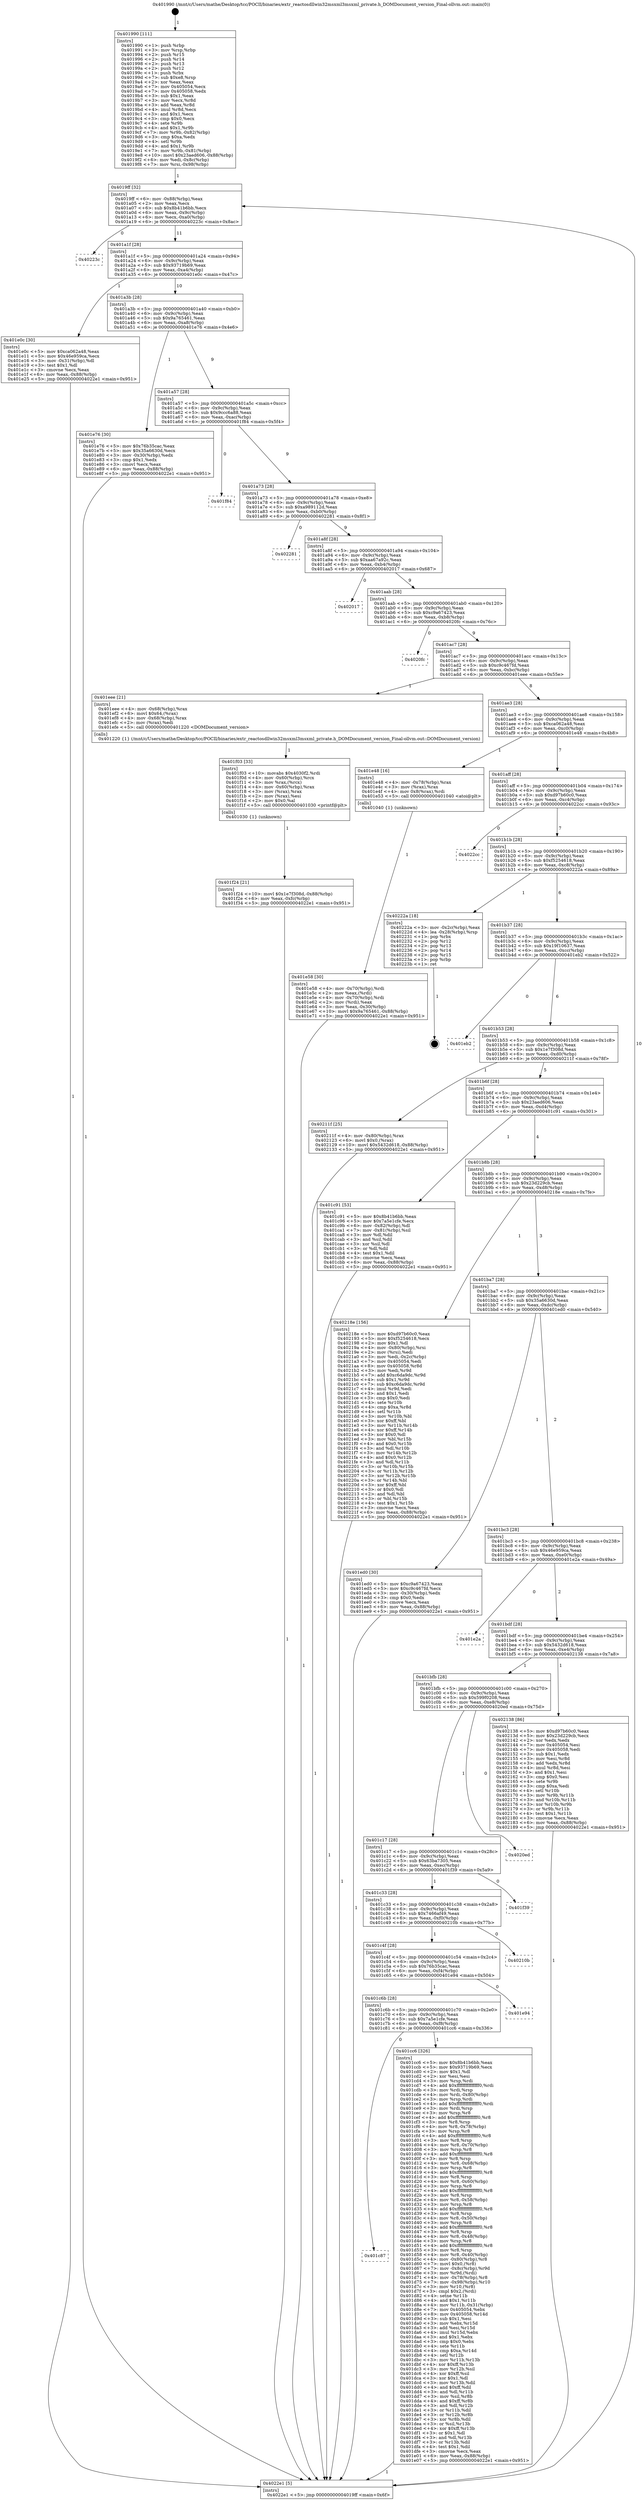 digraph "0x401990" {
  label = "0x401990 (/mnt/c/Users/mathe/Desktop/tcc/POCII/binaries/extr_reactosdllwin32msxml3msxml_private.h_DOMDocument_version_Final-ollvm.out::main(0))"
  labelloc = "t"
  node[shape=record]

  Entry [label="",width=0.3,height=0.3,shape=circle,fillcolor=black,style=filled]
  "0x4019ff" [label="{
     0x4019ff [32]\l
     | [instrs]\l
     &nbsp;&nbsp;0x4019ff \<+6\>: mov -0x88(%rbp),%eax\l
     &nbsp;&nbsp;0x401a05 \<+2\>: mov %eax,%ecx\l
     &nbsp;&nbsp;0x401a07 \<+6\>: sub $0x8b41b6bb,%ecx\l
     &nbsp;&nbsp;0x401a0d \<+6\>: mov %eax,-0x9c(%rbp)\l
     &nbsp;&nbsp;0x401a13 \<+6\>: mov %ecx,-0xa0(%rbp)\l
     &nbsp;&nbsp;0x401a19 \<+6\>: je 000000000040223c \<main+0x8ac\>\l
  }"]
  "0x40223c" [label="{
     0x40223c\l
  }", style=dashed]
  "0x401a1f" [label="{
     0x401a1f [28]\l
     | [instrs]\l
     &nbsp;&nbsp;0x401a1f \<+5\>: jmp 0000000000401a24 \<main+0x94\>\l
     &nbsp;&nbsp;0x401a24 \<+6\>: mov -0x9c(%rbp),%eax\l
     &nbsp;&nbsp;0x401a2a \<+5\>: sub $0x93719b69,%eax\l
     &nbsp;&nbsp;0x401a2f \<+6\>: mov %eax,-0xa4(%rbp)\l
     &nbsp;&nbsp;0x401a35 \<+6\>: je 0000000000401e0c \<main+0x47c\>\l
  }"]
  Exit [label="",width=0.3,height=0.3,shape=circle,fillcolor=black,style=filled,peripheries=2]
  "0x401e0c" [label="{
     0x401e0c [30]\l
     | [instrs]\l
     &nbsp;&nbsp;0x401e0c \<+5\>: mov $0xca062a48,%eax\l
     &nbsp;&nbsp;0x401e11 \<+5\>: mov $0x46e959ca,%ecx\l
     &nbsp;&nbsp;0x401e16 \<+3\>: mov -0x31(%rbp),%dl\l
     &nbsp;&nbsp;0x401e19 \<+3\>: test $0x1,%dl\l
     &nbsp;&nbsp;0x401e1c \<+3\>: cmovne %ecx,%eax\l
     &nbsp;&nbsp;0x401e1f \<+6\>: mov %eax,-0x88(%rbp)\l
     &nbsp;&nbsp;0x401e25 \<+5\>: jmp 00000000004022e1 \<main+0x951\>\l
  }"]
  "0x401a3b" [label="{
     0x401a3b [28]\l
     | [instrs]\l
     &nbsp;&nbsp;0x401a3b \<+5\>: jmp 0000000000401a40 \<main+0xb0\>\l
     &nbsp;&nbsp;0x401a40 \<+6\>: mov -0x9c(%rbp),%eax\l
     &nbsp;&nbsp;0x401a46 \<+5\>: sub $0x9a765461,%eax\l
     &nbsp;&nbsp;0x401a4b \<+6\>: mov %eax,-0xa8(%rbp)\l
     &nbsp;&nbsp;0x401a51 \<+6\>: je 0000000000401e76 \<main+0x4e6\>\l
  }"]
  "0x401f24" [label="{
     0x401f24 [21]\l
     | [instrs]\l
     &nbsp;&nbsp;0x401f24 \<+10\>: movl $0x1e7f308d,-0x88(%rbp)\l
     &nbsp;&nbsp;0x401f2e \<+6\>: mov %eax,-0xfc(%rbp)\l
     &nbsp;&nbsp;0x401f34 \<+5\>: jmp 00000000004022e1 \<main+0x951\>\l
  }"]
  "0x401e76" [label="{
     0x401e76 [30]\l
     | [instrs]\l
     &nbsp;&nbsp;0x401e76 \<+5\>: mov $0x76b35cac,%eax\l
     &nbsp;&nbsp;0x401e7b \<+5\>: mov $0x35a6630d,%ecx\l
     &nbsp;&nbsp;0x401e80 \<+3\>: mov -0x30(%rbp),%edx\l
     &nbsp;&nbsp;0x401e83 \<+3\>: cmp $0x1,%edx\l
     &nbsp;&nbsp;0x401e86 \<+3\>: cmovl %ecx,%eax\l
     &nbsp;&nbsp;0x401e89 \<+6\>: mov %eax,-0x88(%rbp)\l
     &nbsp;&nbsp;0x401e8f \<+5\>: jmp 00000000004022e1 \<main+0x951\>\l
  }"]
  "0x401a57" [label="{
     0x401a57 [28]\l
     | [instrs]\l
     &nbsp;&nbsp;0x401a57 \<+5\>: jmp 0000000000401a5c \<main+0xcc\>\l
     &nbsp;&nbsp;0x401a5c \<+6\>: mov -0x9c(%rbp),%eax\l
     &nbsp;&nbsp;0x401a62 \<+5\>: sub $0x9ccc6a88,%eax\l
     &nbsp;&nbsp;0x401a67 \<+6\>: mov %eax,-0xac(%rbp)\l
     &nbsp;&nbsp;0x401a6d \<+6\>: je 0000000000401f84 \<main+0x5f4\>\l
  }"]
  "0x401f03" [label="{
     0x401f03 [33]\l
     | [instrs]\l
     &nbsp;&nbsp;0x401f03 \<+10\>: movabs $0x4030f2,%rdi\l
     &nbsp;&nbsp;0x401f0d \<+4\>: mov -0x60(%rbp),%rcx\l
     &nbsp;&nbsp;0x401f11 \<+3\>: mov %rax,(%rcx)\l
     &nbsp;&nbsp;0x401f14 \<+4\>: mov -0x60(%rbp),%rax\l
     &nbsp;&nbsp;0x401f18 \<+3\>: mov (%rax),%rax\l
     &nbsp;&nbsp;0x401f1b \<+2\>: mov (%rax),%esi\l
     &nbsp;&nbsp;0x401f1d \<+2\>: mov $0x0,%al\l
     &nbsp;&nbsp;0x401f1f \<+5\>: call 0000000000401030 \<printf@plt\>\l
     | [calls]\l
     &nbsp;&nbsp;0x401030 \{1\} (unknown)\l
  }"]
  "0x401f84" [label="{
     0x401f84\l
  }", style=dashed]
  "0x401a73" [label="{
     0x401a73 [28]\l
     | [instrs]\l
     &nbsp;&nbsp;0x401a73 \<+5\>: jmp 0000000000401a78 \<main+0xe8\>\l
     &nbsp;&nbsp;0x401a78 \<+6\>: mov -0x9c(%rbp),%eax\l
     &nbsp;&nbsp;0x401a7e \<+5\>: sub $0xa989112d,%eax\l
     &nbsp;&nbsp;0x401a83 \<+6\>: mov %eax,-0xb0(%rbp)\l
     &nbsp;&nbsp;0x401a89 \<+6\>: je 0000000000402281 \<main+0x8f1\>\l
  }"]
  "0x401e58" [label="{
     0x401e58 [30]\l
     | [instrs]\l
     &nbsp;&nbsp;0x401e58 \<+4\>: mov -0x70(%rbp),%rdi\l
     &nbsp;&nbsp;0x401e5c \<+2\>: mov %eax,(%rdi)\l
     &nbsp;&nbsp;0x401e5e \<+4\>: mov -0x70(%rbp),%rdi\l
     &nbsp;&nbsp;0x401e62 \<+2\>: mov (%rdi),%eax\l
     &nbsp;&nbsp;0x401e64 \<+3\>: mov %eax,-0x30(%rbp)\l
     &nbsp;&nbsp;0x401e67 \<+10\>: movl $0x9a765461,-0x88(%rbp)\l
     &nbsp;&nbsp;0x401e71 \<+5\>: jmp 00000000004022e1 \<main+0x951\>\l
  }"]
  "0x402281" [label="{
     0x402281\l
  }", style=dashed]
  "0x401a8f" [label="{
     0x401a8f [28]\l
     | [instrs]\l
     &nbsp;&nbsp;0x401a8f \<+5\>: jmp 0000000000401a94 \<main+0x104\>\l
     &nbsp;&nbsp;0x401a94 \<+6\>: mov -0x9c(%rbp),%eax\l
     &nbsp;&nbsp;0x401a9a \<+5\>: sub $0xaa67a92c,%eax\l
     &nbsp;&nbsp;0x401a9f \<+6\>: mov %eax,-0xb4(%rbp)\l
     &nbsp;&nbsp;0x401aa5 \<+6\>: je 0000000000402017 \<main+0x687\>\l
  }"]
  "0x401c87" [label="{
     0x401c87\l
  }", style=dashed]
  "0x402017" [label="{
     0x402017\l
  }", style=dashed]
  "0x401aab" [label="{
     0x401aab [28]\l
     | [instrs]\l
     &nbsp;&nbsp;0x401aab \<+5\>: jmp 0000000000401ab0 \<main+0x120\>\l
     &nbsp;&nbsp;0x401ab0 \<+6\>: mov -0x9c(%rbp),%eax\l
     &nbsp;&nbsp;0x401ab6 \<+5\>: sub $0xc9a67423,%eax\l
     &nbsp;&nbsp;0x401abb \<+6\>: mov %eax,-0xb8(%rbp)\l
     &nbsp;&nbsp;0x401ac1 \<+6\>: je 00000000004020fc \<main+0x76c\>\l
  }"]
  "0x401cc6" [label="{
     0x401cc6 [326]\l
     | [instrs]\l
     &nbsp;&nbsp;0x401cc6 \<+5\>: mov $0x8b41b6bb,%eax\l
     &nbsp;&nbsp;0x401ccb \<+5\>: mov $0x93719b69,%ecx\l
     &nbsp;&nbsp;0x401cd0 \<+2\>: mov $0x1,%dl\l
     &nbsp;&nbsp;0x401cd2 \<+2\>: xor %esi,%esi\l
     &nbsp;&nbsp;0x401cd4 \<+3\>: mov %rsp,%rdi\l
     &nbsp;&nbsp;0x401cd7 \<+4\>: add $0xfffffffffffffff0,%rdi\l
     &nbsp;&nbsp;0x401cdb \<+3\>: mov %rdi,%rsp\l
     &nbsp;&nbsp;0x401cde \<+4\>: mov %rdi,-0x80(%rbp)\l
     &nbsp;&nbsp;0x401ce2 \<+3\>: mov %rsp,%rdi\l
     &nbsp;&nbsp;0x401ce5 \<+4\>: add $0xfffffffffffffff0,%rdi\l
     &nbsp;&nbsp;0x401ce9 \<+3\>: mov %rdi,%rsp\l
     &nbsp;&nbsp;0x401cec \<+3\>: mov %rsp,%r8\l
     &nbsp;&nbsp;0x401cef \<+4\>: add $0xfffffffffffffff0,%r8\l
     &nbsp;&nbsp;0x401cf3 \<+3\>: mov %r8,%rsp\l
     &nbsp;&nbsp;0x401cf6 \<+4\>: mov %r8,-0x78(%rbp)\l
     &nbsp;&nbsp;0x401cfa \<+3\>: mov %rsp,%r8\l
     &nbsp;&nbsp;0x401cfd \<+4\>: add $0xfffffffffffffff0,%r8\l
     &nbsp;&nbsp;0x401d01 \<+3\>: mov %r8,%rsp\l
     &nbsp;&nbsp;0x401d04 \<+4\>: mov %r8,-0x70(%rbp)\l
     &nbsp;&nbsp;0x401d08 \<+3\>: mov %rsp,%r8\l
     &nbsp;&nbsp;0x401d0b \<+4\>: add $0xfffffffffffffff0,%r8\l
     &nbsp;&nbsp;0x401d0f \<+3\>: mov %r8,%rsp\l
     &nbsp;&nbsp;0x401d12 \<+4\>: mov %r8,-0x68(%rbp)\l
     &nbsp;&nbsp;0x401d16 \<+3\>: mov %rsp,%r8\l
     &nbsp;&nbsp;0x401d19 \<+4\>: add $0xfffffffffffffff0,%r8\l
     &nbsp;&nbsp;0x401d1d \<+3\>: mov %r8,%rsp\l
     &nbsp;&nbsp;0x401d20 \<+4\>: mov %r8,-0x60(%rbp)\l
     &nbsp;&nbsp;0x401d24 \<+3\>: mov %rsp,%r8\l
     &nbsp;&nbsp;0x401d27 \<+4\>: add $0xfffffffffffffff0,%r8\l
     &nbsp;&nbsp;0x401d2b \<+3\>: mov %r8,%rsp\l
     &nbsp;&nbsp;0x401d2e \<+4\>: mov %r8,-0x58(%rbp)\l
     &nbsp;&nbsp;0x401d32 \<+3\>: mov %rsp,%r8\l
     &nbsp;&nbsp;0x401d35 \<+4\>: add $0xfffffffffffffff0,%r8\l
     &nbsp;&nbsp;0x401d39 \<+3\>: mov %r8,%rsp\l
     &nbsp;&nbsp;0x401d3c \<+4\>: mov %r8,-0x50(%rbp)\l
     &nbsp;&nbsp;0x401d40 \<+3\>: mov %rsp,%r8\l
     &nbsp;&nbsp;0x401d43 \<+4\>: add $0xfffffffffffffff0,%r8\l
     &nbsp;&nbsp;0x401d47 \<+3\>: mov %r8,%rsp\l
     &nbsp;&nbsp;0x401d4a \<+4\>: mov %r8,-0x48(%rbp)\l
     &nbsp;&nbsp;0x401d4e \<+3\>: mov %rsp,%r8\l
     &nbsp;&nbsp;0x401d51 \<+4\>: add $0xfffffffffffffff0,%r8\l
     &nbsp;&nbsp;0x401d55 \<+3\>: mov %r8,%rsp\l
     &nbsp;&nbsp;0x401d58 \<+4\>: mov %r8,-0x40(%rbp)\l
     &nbsp;&nbsp;0x401d5c \<+4\>: mov -0x80(%rbp),%r8\l
     &nbsp;&nbsp;0x401d60 \<+7\>: movl $0x0,(%r8)\l
     &nbsp;&nbsp;0x401d67 \<+7\>: mov -0x8c(%rbp),%r9d\l
     &nbsp;&nbsp;0x401d6e \<+3\>: mov %r9d,(%rdi)\l
     &nbsp;&nbsp;0x401d71 \<+4\>: mov -0x78(%rbp),%r8\l
     &nbsp;&nbsp;0x401d75 \<+7\>: mov -0x98(%rbp),%r10\l
     &nbsp;&nbsp;0x401d7c \<+3\>: mov %r10,(%r8)\l
     &nbsp;&nbsp;0x401d7f \<+3\>: cmpl $0x2,(%rdi)\l
     &nbsp;&nbsp;0x401d82 \<+4\>: setne %r11b\l
     &nbsp;&nbsp;0x401d86 \<+4\>: and $0x1,%r11b\l
     &nbsp;&nbsp;0x401d8a \<+4\>: mov %r11b,-0x31(%rbp)\l
     &nbsp;&nbsp;0x401d8e \<+7\>: mov 0x405054,%ebx\l
     &nbsp;&nbsp;0x401d95 \<+8\>: mov 0x405058,%r14d\l
     &nbsp;&nbsp;0x401d9d \<+3\>: sub $0x1,%esi\l
     &nbsp;&nbsp;0x401da0 \<+3\>: mov %ebx,%r15d\l
     &nbsp;&nbsp;0x401da3 \<+3\>: add %esi,%r15d\l
     &nbsp;&nbsp;0x401da6 \<+4\>: imul %r15d,%ebx\l
     &nbsp;&nbsp;0x401daa \<+3\>: and $0x1,%ebx\l
     &nbsp;&nbsp;0x401dad \<+3\>: cmp $0x0,%ebx\l
     &nbsp;&nbsp;0x401db0 \<+4\>: sete %r11b\l
     &nbsp;&nbsp;0x401db4 \<+4\>: cmp $0xa,%r14d\l
     &nbsp;&nbsp;0x401db8 \<+4\>: setl %r12b\l
     &nbsp;&nbsp;0x401dbc \<+3\>: mov %r11b,%r13b\l
     &nbsp;&nbsp;0x401dbf \<+4\>: xor $0xff,%r13b\l
     &nbsp;&nbsp;0x401dc3 \<+3\>: mov %r12b,%sil\l
     &nbsp;&nbsp;0x401dc6 \<+4\>: xor $0xff,%sil\l
     &nbsp;&nbsp;0x401dca \<+3\>: xor $0x1,%dl\l
     &nbsp;&nbsp;0x401dcd \<+3\>: mov %r13b,%dil\l
     &nbsp;&nbsp;0x401dd0 \<+4\>: and $0xff,%dil\l
     &nbsp;&nbsp;0x401dd4 \<+3\>: and %dl,%r11b\l
     &nbsp;&nbsp;0x401dd7 \<+3\>: mov %sil,%r8b\l
     &nbsp;&nbsp;0x401dda \<+4\>: and $0xff,%r8b\l
     &nbsp;&nbsp;0x401dde \<+3\>: and %dl,%r12b\l
     &nbsp;&nbsp;0x401de1 \<+3\>: or %r11b,%dil\l
     &nbsp;&nbsp;0x401de4 \<+3\>: or %r12b,%r8b\l
     &nbsp;&nbsp;0x401de7 \<+3\>: xor %r8b,%dil\l
     &nbsp;&nbsp;0x401dea \<+3\>: or %sil,%r13b\l
     &nbsp;&nbsp;0x401ded \<+4\>: xor $0xff,%r13b\l
     &nbsp;&nbsp;0x401df1 \<+3\>: or $0x1,%dl\l
     &nbsp;&nbsp;0x401df4 \<+3\>: and %dl,%r13b\l
     &nbsp;&nbsp;0x401df7 \<+3\>: or %r13b,%dil\l
     &nbsp;&nbsp;0x401dfa \<+4\>: test $0x1,%dil\l
     &nbsp;&nbsp;0x401dfe \<+3\>: cmovne %ecx,%eax\l
     &nbsp;&nbsp;0x401e01 \<+6\>: mov %eax,-0x88(%rbp)\l
     &nbsp;&nbsp;0x401e07 \<+5\>: jmp 00000000004022e1 \<main+0x951\>\l
  }"]
  "0x4020fc" [label="{
     0x4020fc\l
  }", style=dashed]
  "0x401ac7" [label="{
     0x401ac7 [28]\l
     | [instrs]\l
     &nbsp;&nbsp;0x401ac7 \<+5\>: jmp 0000000000401acc \<main+0x13c\>\l
     &nbsp;&nbsp;0x401acc \<+6\>: mov -0x9c(%rbp),%eax\l
     &nbsp;&nbsp;0x401ad2 \<+5\>: sub $0xc9c467fd,%eax\l
     &nbsp;&nbsp;0x401ad7 \<+6\>: mov %eax,-0xbc(%rbp)\l
     &nbsp;&nbsp;0x401add \<+6\>: je 0000000000401eee \<main+0x55e\>\l
  }"]
  "0x401c6b" [label="{
     0x401c6b [28]\l
     | [instrs]\l
     &nbsp;&nbsp;0x401c6b \<+5\>: jmp 0000000000401c70 \<main+0x2e0\>\l
     &nbsp;&nbsp;0x401c70 \<+6\>: mov -0x9c(%rbp),%eax\l
     &nbsp;&nbsp;0x401c76 \<+5\>: sub $0x7a5e1cfe,%eax\l
     &nbsp;&nbsp;0x401c7b \<+6\>: mov %eax,-0xf8(%rbp)\l
     &nbsp;&nbsp;0x401c81 \<+6\>: je 0000000000401cc6 \<main+0x336\>\l
  }"]
  "0x401eee" [label="{
     0x401eee [21]\l
     | [instrs]\l
     &nbsp;&nbsp;0x401eee \<+4\>: mov -0x68(%rbp),%rax\l
     &nbsp;&nbsp;0x401ef2 \<+6\>: movl $0x64,(%rax)\l
     &nbsp;&nbsp;0x401ef8 \<+4\>: mov -0x68(%rbp),%rax\l
     &nbsp;&nbsp;0x401efc \<+2\>: mov (%rax),%edi\l
     &nbsp;&nbsp;0x401efe \<+5\>: call 0000000000401220 \<DOMDocument_version\>\l
     | [calls]\l
     &nbsp;&nbsp;0x401220 \{1\} (/mnt/c/Users/mathe/Desktop/tcc/POCII/binaries/extr_reactosdllwin32msxml3msxml_private.h_DOMDocument_version_Final-ollvm.out::DOMDocument_version)\l
  }"]
  "0x401ae3" [label="{
     0x401ae3 [28]\l
     | [instrs]\l
     &nbsp;&nbsp;0x401ae3 \<+5\>: jmp 0000000000401ae8 \<main+0x158\>\l
     &nbsp;&nbsp;0x401ae8 \<+6\>: mov -0x9c(%rbp),%eax\l
     &nbsp;&nbsp;0x401aee \<+5\>: sub $0xca062a48,%eax\l
     &nbsp;&nbsp;0x401af3 \<+6\>: mov %eax,-0xc0(%rbp)\l
     &nbsp;&nbsp;0x401af9 \<+6\>: je 0000000000401e48 \<main+0x4b8\>\l
  }"]
  "0x401e94" [label="{
     0x401e94\l
  }", style=dashed]
  "0x401e48" [label="{
     0x401e48 [16]\l
     | [instrs]\l
     &nbsp;&nbsp;0x401e48 \<+4\>: mov -0x78(%rbp),%rax\l
     &nbsp;&nbsp;0x401e4c \<+3\>: mov (%rax),%rax\l
     &nbsp;&nbsp;0x401e4f \<+4\>: mov 0x8(%rax),%rdi\l
     &nbsp;&nbsp;0x401e53 \<+5\>: call 0000000000401040 \<atoi@plt\>\l
     | [calls]\l
     &nbsp;&nbsp;0x401040 \{1\} (unknown)\l
  }"]
  "0x401aff" [label="{
     0x401aff [28]\l
     | [instrs]\l
     &nbsp;&nbsp;0x401aff \<+5\>: jmp 0000000000401b04 \<main+0x174\>\l
     &nbsp;&nbsp;0x401b04 \<+6\>: mov -0x9c(%rbp),%eax\l
     &nbsp;&nbsp;0x401b0a \<+5\>: sub $0xd97b60c0,%eax\l
     &nbsp;&nbsp;0x401b0f \<+6\>: mov %eax,-0xc4(%rbp)\l
     &nbsp;&nbsp;0x401b15 \<+6\>: je 00000000004022cc \<main+0x93c\>\l
  }"]
  "0x401c4f" [label="{
     0x401c4f [28]\l
     | [instrs]\l
     &nbsp;&nbsp;0x401c4f \<+5\>: jmp 0000000000401c54 \<main+0x2c4\>\l
     &nbsp;&nbsp;0x401c54 \<+6\>: mov -0x9c(%rbp),%eax\l
     &nbsp;&nbsp;0x401c5a \<+5\>: sub $0x76b35cac,%eax\l
     &nbsp;&nbsp;0x401c5f \<+6\>: mov %eax,-0xf4(%rbp)\l
     &nbsp;&nbsp;0x401c65 \<+6\>: je 0000000000401e94 \<main+0x504\>\l
  }"]
  "0x4022cc" [label="{
     0x4022cc\l
  }", style=dashed]
  "0x401b1b" [label="{
     0x401b1b [28]\l
     | [instrs]\l
     &nbsp;&nbsp;0x401b1b \<+5\>: jmp 0000000000401b20 \<main+0x190\>\l
     &nbsp;&nbsp;0x401b20 \<+6\>: mov -0x9c(%rbp),%eax\l
     &nbsp;&nbsp;0x401b26 \<+5\>: sub $0xf5254618,%eax\l
     &nbsp;&nbsp;0x401b2b \<+6\>: mov %eax,-0xc8(%rbp)\l
     &nbsp;&nbsp;0x401b31 \<+6\>: je 000000000040222a \<main+0x89a\>\l
  }"]
  "0x40210b" [label="{
     0x40210b\l
  }", style=dashed]
  "0x40222a" [label="{
     0x40222a [18]\l
     | [instrs]\l
     &nbsp;&nbsp;0x40222a \<+3\>: mov -0x2c(%rbp),%eax\l
     &nbsp;&nbsp;0x40222d \<+4\>: lea -0x28(%rbp),%rsp\l
     &nbsp;&nbsp;0x402231 \<+1\>: pop %rbx\l
     &nbsp;&nbsp;0x402232 \<+2\>: pop %r12\l
     &nbsp;&nbsp;0x402234 \<+2\>: pop %r13\l
     &nbsp;&nbsp;0x402236 \<+2\>: pop %r14\l
     &nbsp;&nbsp;0x402238 \<+2\>: pop %r15\l
     &nbsp;&nbsp;0x40223a \<+1\>: pop %rbp\l
     &nbsp;&nbsp;0x40223b \<+1\>: ret\l
  }"]
  "0x401b37" [label="{
     0x401b37 [28]\l
     | [instrs]\l
     &nbsp;&nbsp;0x401b37 \<+5\>: jmp 0000000000401b3c \<main+0x1ac\>\l
     &nbsp;&nbsp;0x401b3c \<+6\>: mov -0x9c(%rbp),%eax\l
     &nbsp;&nbsp;0x401b42 \<+5\>: sub $0x19f10637,%eax\l
     &nbsp;&nbsp;0x401b47 \<+6\>: mov %eax,-0xcc(%rbp)\l
     &nbsp;&nbsp;0x401b4d \<+6\>: je 0000000000401eb2 \<main+0x522\>\l
  }"]
  "0x401c33" [label="{
     0x401c33 [28]\l
     | [instrs]\l
     &nbsp;&nbsp;0x401c33 \<+5\>: jmp 0000000000401c38 \<main+0x2a8\>\l
     &nbsp;&nbsp;0x401c38 \<+6\>: mov -0x9c(%rbp),%eax\l
     &nbsp;&nbsp;0x401c3e \<+5\>: sub $0x7466af49,%eax\l
     &nbsp;&nbsp;0x401c43 \<+6\>: mov %eax,-0xf0(%rbp)\l
     &nbsp;&nbsp;0x401c49 \<+6\>: je 000000000040210b \<main+0x77b\>\l
  }"]
  "0x401eb2" [label="{
     0x401eb2\l
  }", style=dashed]
  "0x401b53" [label="{
     0x401b53 [28]\l
     | [instrs]\l
     &nbsp;&nbsp;0x401b53 \<+5\>: jmp 0000000000401b58 \<main+0x1c8\>\l
     &nbsp;&nbsp;0x401b58 \<+6\>: mov -0x9c(%rbp),%eax\l
     &nbsp;&nbsp;0x401b5e \<+5\>: sub $0x1e7f308d,%eax\l
     &nbsp;&nbsp;0x401b63 \<+6\>: mov %eax,-0xd0(%rbp)\l
     &nbsp;&nbsp;0x401b69 \<+6\>: je 000000000040211f \<main+0x78f\>\l
  }"]
  "0x401f39" [label="{
     0x401f39\l
  }", style=dashed]
  "0x40211f" [label="{
     0x40211f [25]\l
     | [instrs]\l
     &nbsp;&nbsp;0x40211f \<+4\>: mov -0x80(%rbp),%rax\l
     &nbsp;&nbsp;0x402123 \<+6\>: movl $0x0,(%rax)\l
     &nbsp;&nbsp;0x402129 \<+10\>: movl $0x5432d618,-0x88(%rbp)\l
     &nbsp;&nbsp;0x402133 \<+5\>: jmp 00000000004022e1 \<main+0x951\>\l
  }"]
  "0x401b6f" [label="{
     0x401b6f [28]\l
     | [instrs]\l
     &nbsp;&nbsp;0x401b6f \<+5\>: jmp 0000000000401b74 \<main+0x1e4\>\l
     &nbsp;&nbsp;0x401b74 \<+6\>: mov -0x9c(%rbp),%eax\l
     &nbsp;&nbsp;0x401b7a \<+5\>: sub $0x23aed606,%eax\l
     &nbsp;&nbsp;0x401b7f \<+6\>: mov %eax,-0xd4(%rbp)\l
     &nbsp;&nbsp;0x401b85 \<+6\>: je 0000000000401c91 \<main+0x301\>\l
  }"]
  "0x401c17" [label="{
     0x401c17 [28]\l
     | [instrs]\l
     &nbsp;&nbsp;0x401c17 \<+5\>: jmp 0000000000401c1c \<main+0x28c\>\l
     &nbsp;&nbsp;0x401c1c \<+6\>: mov -0x9c(%rbp),%eax\l
     &nbsp;&nbsp;0x401c22 \<+5\>: sub $0x63ba7305,%eax\l
     &nbsp;&nbsp;0x401c27 \<+6\>: mov %eax,-0xec(%rbp)\l
     &nbsp;&nbsp;0x401c2d \<+6\>: je 0000000000401f39 \<main+0x5a9\>\l
  }"]
  "0x401c91" [label="{
     0x401c91 [53]\l
     | [instrs]\l
     &nbsp;&nbsp;0x401c91 \<+5\>: mov $0x8b41b6bb,%eax\l
     &nbsp;&nbsp;0x401c96 \<+5\>: mov $0x7a5e1cfe,%ecx\l
     &nbsp;&nbsp;0x401c9b \<+6\>: mov -0x82(%rbp),%dl\l
     &nbsp;&nbsp;0x401ca1 \<+7\>: mov -0x81(%rbp),%sil\l
     &nbsp;&nbsp;0x401ca8 \<+3\>: mov %dl,%dil\l
     &nbsp;&nbsp;0x401cab \<+3\>: and %sil,%dil\l
     &nbsp;&nbsp;0x401cae \<+3\>: xor %sil,%dl\l
     &nbsp;&nbsp;0x401cb1 \<+3\>: or %dl,%dil\l
     &nbsp;&nbsp;0x401cb4 \<+4\>: test $0x1,%dil\l
     &nbsp;&nbsp;0x401cb8 \<+3\>: cmovne %ecx,%eax\l
     &nbsp;&nbsp;0x401cbb \<+6\>: mov %eax,-0x88(%rbp)\l
     &nbsp;&nbsp;0x401cc1 \<+5\>: jmp 00000000004022e1 \<main+0x951\>\l
  }"]
  "0x401b8b" [label="{
     0x401b8b [28]\l
     | [instrs]\l
     &nbsp;&nbsp;0x401b8b \<+5\>: jmp 0000000000401b90 \<main+0x200\>\l
     &nbsp;&nbsp;0x401b90 \<+6\>: mov -0x9c(%rbp),%eax\l
     &nbsp;&nbsp;0x401b96 \<+5\>: sub $0x23d229cb,%eax\l
     &nbsp;&nbsp;0x401b9b \<+6\>: mov %eax,-0xd8(%rbp)\l
     &nbsp;&nbsp;0x401ba1 \<+6\>: je 000000000040218e \<main+0x7fe\>\l
  }"]
  "0x4022e1" [label="{
     0x4022e1 [5]\l
     | [instrs]\l
     &nbsp;&nbsp;0x4022e1 \<+5\>: jmp 00000000004019ff \<main+0x6f\>\l
  }"]
  "0x401990" [label="{
     0x401990 [111]\l
     | [instrs]\l
     &nbsp;&nbsp;0x401990 \<+1\>: push %rbp\l
     &nbsp;&nbsp;0x401991 \<+3\>: mov %rsp,%rbp\l
     &nbsp;&nbsp;0x401994 \<+2\>: push %r15\l
     &nbsp;&nbsp;0x401996 \<+2\>: push %r14\l
     &nbsp;&nbsp;0x401998 \<+2\>: push %r13\l
     &nbsp;&nbsp;0x40199a \<+2\>: push %r12\l
     &nbsp;&nbsp;0x40199c \<+1\>: push %rbx\l
     &nbsp;&nbsp;0x40199d \<+7\>: sub $0xe8,%rsp\l
     &nbsp;&nbsp;0x4019a4 \<+2\>: xor %eax,%eax\l
     &nbsp;&nbsp;0x4019a6 \<+7\>: mov 0x405054,%ecx\l
     &nbsp;&nbsp;0x4019ad \<+7\>: mov 0x405058,%edx\l
     &nbsp;&nbsp;0x4019b4 \<+3\>: sub $0x1,%eax\l
     &nbsp;&nbsp;0x4019b7 \<+3\>: mov %ecx,%r8d\l
     &nbsp;&nbsp;0x4019ba \<+3\>: add %eax,%r8d\l
     &nbsp;&nbsp;0x4019bd \<+4\>: imul %r8d,%ecx\l
     &nbsp;&nbsp;0x4019c1 \<+3\>: and $0x1,%ecx\l
     &nbsp;&nbsp;0x4019c4 \<+3\>: cmp $0x0,%ecx\l
     &nbsp;&nbsp;0x4019c7 \<+4\>: sete %r9b\l
     &nbsp;&nbsp;0x4019cb \<+4\>: and $0x1,%r9b\l
     &nbsp;&nbsp;0x4019cf \<+7\>: mov %r9b,-0x82(%rbp)\l
     &nbsp;&nbsp;0x4019d6 \<+3\>: cmp $0xa,%edx\l
     &nbsp;&nbsp;0x4019d9 \<+4\>: setl %r9b\l
     &nbsp;&nbsp;0x4019dd \<+4\>: and $0x1,%r9b\l
     &nbsp;&nbsp;0x4019e1 \<+7\>: mov %r9b,-0x81(%rbp)\l
     &nbsp;&nbsp;0x4019e8 \<+10\>: movl $0x23aed606,-0x88(%rbp)\l
     &nbsp;&nbsp;0x4019f2 \<+6\>: mov %edi,-0x8c(%rbp)\l
     &nbsp;&nbsp;0x4019f8 \<+7\>: mov %rsi,-0x98(%rbp)\l
  }"]
  "0x4020ed" [label="{
     0x4020ed\l
  }", style=dashed]
  "0x40218e" [label="{
     0x40218e [156]\l
     | [instrs]\l
     &nbsp;&nbsp;0x40218e \<+5\>: mov $0xd97b60c0,%eax\l
     &nbsp;&nbsp;0x402193 \<+5\>: mov $0xf5254618,%ecx\l
     &nbsp;&nbsp;0x402198 \<+2\>: mov $0x1,%dl\l
     &nbsp;&nbsp;0x40219a \<+4\>: mov -0x80(%rbp),%rsi\l
     &nbsp;&nbsp;0x40219e \<+2\>: mov (%rsi),%edi\l
     &nbsp;&nbsp;0x4021a0 \<+3\>: mov %edi,-0x2c(%rbp)\l
     &nbsp;&nbsp;0x4021a3 \<+7\>: mov 0x405054,%edi\l
     &nbsp;&nbsp;0x4021aa \<+8\>: mov 0x405058,%r8d\l
     &nbsp;&nbsp;0x4021b2 \<+3\>: mov %edi,%r9d\l
     &nbsp;&nbsp;0x4021b5 \<+7\>: add $0xc6da9dc,%r9d\l
     &nbsp;&nbsp;0x4021bc \<+4\>: sub $0x1,%r9d\l
     &nbsp;&nbsp;0x4021c0 \<+7\>: sub $0xc6da9dc,%r9d\l
     &nbsp;&nbsp;0x4021c7 \<+4\>: imul %r9d,%edi\l
     &nbsp;&nbsp;0x4021cb \<+3\>: and $0x1,%edi\l
     &nbsp;&nbsp;0x4021ce \<+3\>: cmp $0x0,%edi\l
     &nbsp;&nbsp;0x4021d1 \<+4\>: sete %r10b\l
     &nbsp;&nbsp;0x4021d5 \<+4\>: cmp $0xa,%r8d\l
     &nbsp;&nbsp;0x4021d9 \<+4\>: setl %r11b\l
     &nbsp;&nbsp;0x4021dd \<+3\>: mov %r10b,%bl\l
     &nbsp;&nbsp;0x4021e0 \<+3\>: xor $0xff,%bl\l
     &nbsp;&nbsp;0x4021e3 \<+3\>: mov %r11b,%r14b\l
     &nbsp;&nbsp;0x4021e6 \<+4\>: xor $0xff,%r14b\l
     &nbsp;&nbsp;0x4021ea \<+3\>: xor $0x0,%dl\l
     &nbsp;&nbsp;0x4021ed \<+3\>: mov %bl,%r15b\l
     &nbsp;&nbsp;0x4021f0 \<+4\>: and $0x0,%r15b\l
     &nbsp;&nbsp;0x4021f4 \<+3\>: and %dl,%r10b\l
     &nbsp;&nbsp;0x4021f7 \<+3\>: mov %r14b,%r12b\l
     &nbsp;&nbsp;0x4021fa \<+4\>: and $0x0,%r12b\l
     &nbsp;&nbsp;0x4021fe \<+3\>: and %dl,%r11b\l
     &nbsp;&nbsp;0x402201 \<+3\>: or %r10b,%r15b\l
     &nbsp;&nbsp;0x402204 \<+3\>: or %r11b,%r12b\l
     &nbsp;&nbsp;0x402207 \<+3\>: xor %r12b,%r15b\l
     &nbsp;&nbsp;0x40220a \<+3\>: or %r14b,%bl\l
     &nbsp;&nbsp;0x40220d \<+3\>: xor $0xff,%bl\l
     &nbsp;&nbsp;0x402210 \<+3\>: or $0x0,%dl\l
     &nbsp;&nbsp;0x402213 \<+2\>: and %dl,%bl\l
     &nbsp;&nbsp;0x402215 \<+3\>: or %bl,%r15b\l
     &nbsp;&nbsp;0x402218 \<+4\>: test $0x1,%r15b\l
     &nbsp;&nbsp;0x40221c \<+3\>: cmovne %ecx,%eax\l
     &nbsp;&nbsp;0x40221f \<+6\>: mov %eax,-0x88(%rbp)\l
     &nbsp;&nbsp;0x402225 \<+5\>: jmp 00000000004022e1 \<main+0x951\>\l
  }"]
  "0x401ba7" [label="{
     0x401ba7 [28]\l
     | [instrs]\l
     &nbsp;&nbsp;0x401ba7 \<+5\>: jmp 0000000000401bac \<main+0x21c\>\l
     &nbsp;&nbsp;0x401bac \<+6\>: mov -0x9c(%rbp),%eax\l
     &nbsp;&nbsp;0x401bb2 \<+5\>: sub $0x35a6630d,%eax\l
     &nbsp;&nbsp;0x401bb7 \<+6\>: mov %eax,-0xdc(%rbp)\l
     &nbsp;&nbsp;0x401bbd \<+6\>: je 0000000000401ed0 \<main+0x540\>\l
  }"]
  "0x401bfb" [label="{
     0x401bfb [28]\l
     | [instrs]\l
     &nbsp;&nbsp;0x401bfb \<+5\>: jmp 0000000000401c00 \<main+0x270\>\l
     &nbsp;&nbsp;0x401c00 \<+6\>: mov -0x9c(%rbp),%eax\l
     &nbsp;&nbsp;0x401c06 \<+5\>: sub $0x599f0208,%eax\l
     &nbsp;&nbsp;0x401c0b \<+6\>: mov %eax,-0xe8(%rbp)\l
     &nbsp;&nbsp;0x401c11 \<+6\>: je 00000000004020ed \<main+0x75d\>\l
  }"]
  "0x401ed0" [label="{
     0x401ed0 [30]\l
     | [instrs]\l
     &nbsp;&nbsp;0x401ed0 \<+5\>: mov $0xc9a67423,%eax\l
     &nbsp;&nbsp;0x401ed5 \<+5\>: mov $0xc9c467fd,%ecx\l
     &nbsp;&nbsp;0x401eda \<+3\>: mov -0x30(%rbp),%edx\l
     &nbsp;&nbsp;0x401edd \<+3\>: cmp $0x0,%edx\l
     &nbsp;&nbsp;0x401ee0 \<+3\>: cmove %ecx,%eax\l
     &nbsp;&nbsp;0x401ee3 \<+6\>: mov %eax,-0x88(%rbp)\l
     &nbsp;&nbsp;0x401ee9 \<+5\>: jmp 00000000004022e1 \<main+0x951\>\l
  }"]
  "0x401bc3" [label="{
     0x401bc3 [28]\l
     | [instrs]\l
     &nbsp;&nbsp;0x401bc3 \<+5\>: jmp 0000000000401bc8 \<main+0x238\>\l
     &nbsp;&nbsp;0x401bc8 \<+6\>: mov -0x9c(%rbp),%eax\l
     &nbsp;&nbsp;0x401bce \<+5\>: sub $0x46e959ca,%eax\l
     &nbsp;&nbsp;0x401bd3 \<+6\>: mov %eax,-0xe0(%rbp)\l
     &nbsp;&nbsp;0x401bd9 \<+6\>: je 0000000000401e2a \<main+0x49a\>\l
  }"]
  "0x402138" [label="{
     0x402138 [86]\l
     | [instrs]\l
     &nbsp;&nbsp;0x402138 \<+5\>: mov $0xd97b60c0,%eax\l
     &nbsp;&nbsp;0x40213d \<+5\>: mov $0x23d229cb,%ecx\l
     &nbsp;&nbsp;0x402142 \<+2\>: xor %edx,%edx\l
     &nbsp;&nbsp;0x402144 \<+7\>: mov 0x405054,%esi\l
     &nbsp;&nbsp;0x40214b \<+7\>: mov 0x405058,%edi\l
     &nbsp;&nbsp;0x402152 \<+3\>: sub $0x1,%edx\l
     &nbsp;&nbsp;0x402155 \<+3\>: mov %esi,%r8d\l
     &nbsp;&nbsp;0x402158 \<+3\>: add %edx,%r8d\l
     &nbsp;&nbsp;0x40215b \<+4\>: imul %r8d,%esi\l
     &nbsp;&nbsp;0x40215f \<+3\>: and $0x1,%esi\l
     &nbsp;&nbsp;0x402162 \<+3\>: cmp $0x0,%esi\l
     &nbsp;&nbsp;0x402165 \<+4\>: sete %r9b\l
     &nbsp;&nbsp;0x402169 \<+3\>: cmp $0xa,%edi\l
     &nbsp;&nbsp;0x40216c \<+4\>: setl %r10b\l
     &nbsp;&nbsp;0x402170 \<+3\>: mov %r9b,%r11b\l
     &nbsp;&nbsp;0x402173 \<+3\>: and %r10b,%r11b\l
     &nbsp;&nbsp;0x402176 \<+3\>: xor %r10b,%r9b\l
     &nbsp;&nbsp;0x402179 \<+3\>: or %r9b,%r11b\l
     &nbsp;&nbsp;0x40217c \<+4\>: test $0x1,%r11b\l
     &nbsp;&nbsp;0x402180 \<+3\>: cmovne %ecx,%eax\l
     &nbsp;&nbsp;0x402183 \<+6\>: mov %eax,-0x88(%rbp)\l
     &nbsp;&nbsp;0x402189 \<+5\>: jmp 00000000004022e1 \<main+0x951\>\l
  }"]
  "0x401e2a" [label="{
     0x401e2a\l
  }", style=dashed]
  "0x401bdf" [label="{
     0x401bdf [28]\l
     | [instrs]\l
     &nbsp;&nbsp;0x401bdf \<+5\>: jmp 0000000000401be4 \<main+0x254\>\l
     &nbsp;&nbsp;0x401be4 \<+6\>: mov -0x9c(%rbp),%eax\l
     &nbsp;&nbsp;0x401bea \<+5\>: sub $0x5432d618,%eax\l
     &nbsp;&nbsp;0x401bef \<+6\>: mov %eax,-0xe4(%rbp)\l
     &nbsp;&nbsp;0x401bf5 \<+6\>: je 0000000000402138 \<main+0x7a8\>\l
  }"]
  Entry -> "0x401990" [label=" 1"]
  "0x4019ff" -> "0x40223c" [label=" 0"]
  "0x4019ff" -> "0x401a1f" [label=" 11"]
  "0x40222a" -> Exit [label=" 1"]
  "0x401a1f" -> "0x401e0c" [label=" 1"]
  "0x401a1f" -> "0x401a3b" [label=" 10"]
  "0x40218e" -> "0x4022e1" [label=" 1"]
  "0x401a3b" -> "0x401e76" [label=" 1"]
  "0x401a3b" -> "0x401a57" [label=" 9"]
  "0x402138" -> "0x4022e1" [label=" 1"]
  "0x401a57" -> "0x401f84" [label=" 0"]
  "0x401a57" -> "0x401a73" [label=" 9"]
  "0x40211f" -> "0x4022e1" [label=" 1"]
  "0x401a73" -> "0x402281" [label=" 0"]
  "0x401a73" -> "0x401a8f" [label=" 9"]
  "0x401f24" -> "0x4022e1" [label=" 1"]
  "0x401a8f" -> "0x402017" [label=" 0"]
  "0x401a8f" -> "0x401aab" [label=" 9"]
  "0x401eee" -> "0x401f03" [label=" 1"]
  "0x401aab" -> "0x4020fc" [label=" 0"]
  "0x401aab" -> "0x401ac7" [label=" 9"]
  "0x401ed0" -> "0x4022e1" [label=" 1"]
  "0x401ac7" -> "0x401eee" [label=" 1"]
  "0x401ac7" -> "0x401ae3" [label=" 8"]
  "0x401e58" -> "0x4022e1" [label=" 1"]
  "0x401ae3" -> "0x401e48" [label=" 1"]
  "0x401ae3" -> "0x401aff" [label=" 7"]
  "0x401e48" -> "0x401e58" [label=" 1"]
  "0x401aff" -> "0x4022cc" [label=" 0"]
  "0x401aff" -> "0x401b1b" [label=" 7"]
  "0x401cc6" -> "0x4022e1" [label=" 1"]
  "0x401b1b" -> "0x40222a" [label=" 1"]
  "0x401b1b" -> "0x401b37" [label=" 6"]
  "0x401f03" -> "0x401f24" [label=" 1"]
  "0x401b37" -> "0x401eb2" [label=" 0"]
  "0x401b37" -> "0x401b53" [label=" 6"]
  "0x401c6b" -> "0x401cc6" [label=" 1"]
  "0x401b53" -> "0x40211f" [label=" 1"]
  "0x401b53" -> "0x401b6f" [label=" 5"]
  "0x401e76" -> "0x4022e1" [label=" 1"]
  "0x401b6f" -> "0x401c91" [label=" 1"]
  "0x401b6f" -> "0x401b8b" [label=" 4"]
  "0x401c91" -> "0x4022e1" [label=" 1"]
  "0x401990" -> "0x4019ff" [label=" 1"]
  "0x4022e1" -> "0x4019ff" [label=" 10"]
  "0x401c4f" -> "0x401e94" [label=" 0"]
  "0x401b8b" -> "0x40218e" [label=" 1"]
  "0x401b8b" -> "0x401ba7" [label=" 3"]
  "0x401e0c" -> "0x4022e1" [label=" 1"]
  "0x401ba7" -> "0x401ed0" [label=" 1"]
  "0x401ba7" -> "0x401bc3" [label=" 2"]
  "0x401c33" -> "0x40210b" [label=" 0"]
  "0x401bc3" -> "0x401e2a" [label=" 0"]
  "0x401bc3" -> "0x401bdf" [label=" 2"]
  "0x401c6b" -> "0x401c87" [label=" 0"]
  "0x401bdf" -> "0x402138" [label=" 1"]
  "0x401bdf" -> "0x401bfb" [label=" 1"]
  "0x401c33" -> "0x401c4f" [label=" 1"]
  "0x401bfb" -> "0x4020ed" [label=" 0"]
  "0x401bfb" -> "0x401c17" [label=" 1"]
  "0x401c4f" -> "0x401c6b" [label=" 1"]
  "0x401c17" -> "0x401f39" [label=" 0"]
  "0x401c17" -> "0x401c33" [label=" 1"]
}
